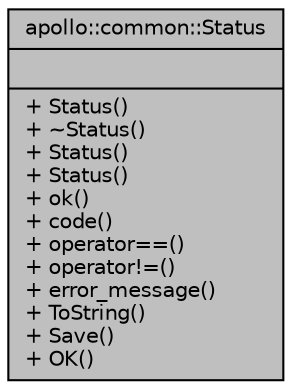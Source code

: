 digraph "apollo::common::Status"
{
  edge [fontname="Helvetica",fontsize="10",labelfontname="Helvetica",labelfontsize="10"];
  node [fontname="Helvetica",fontsize="10",shape=record];
  Node1 [label="{apollo::common::Status\n||+ Status()\l+ ~Status()\l+ Status()\l+ Status()\l+ ok()\l+ code()\l+ operator==()\l+ operator!=()\l+ error_message()\l+ ToString()\l+ Save()\l+ OK()\l}",height=0.2,width=0.4,color="black", fillcolor="grey75", style="filled" fontcolor="black"];
}
